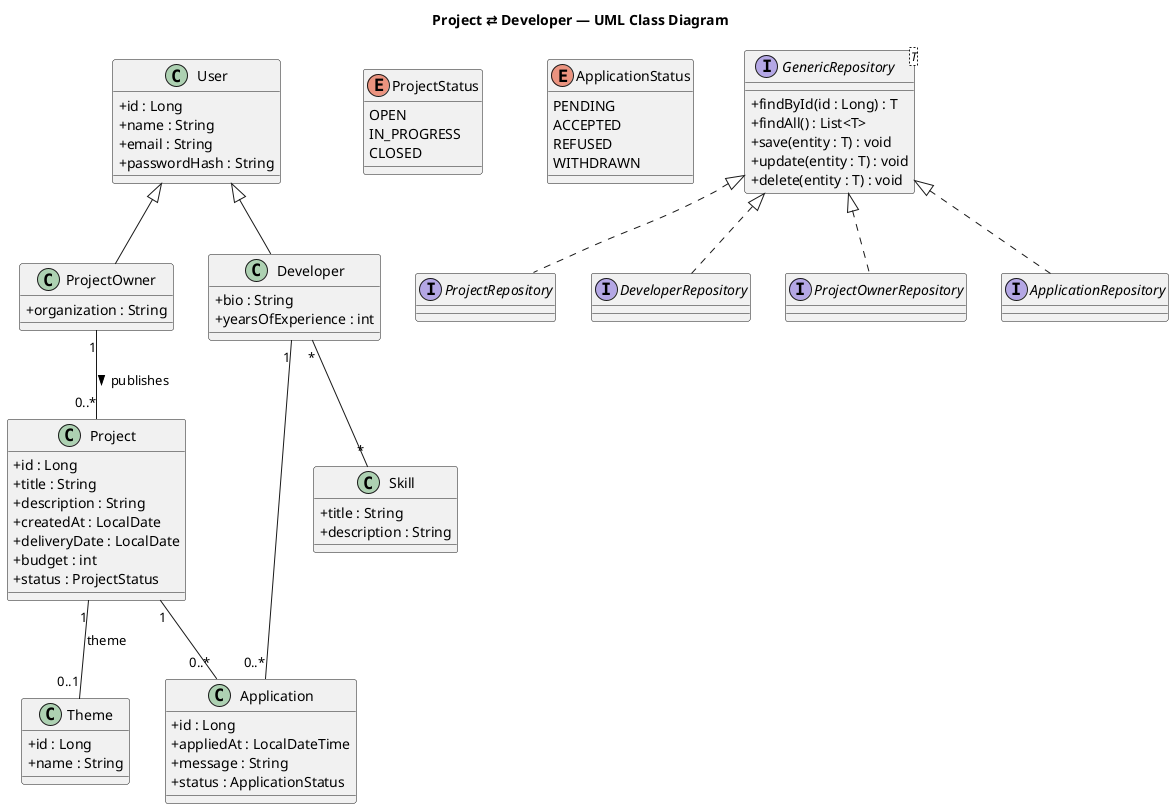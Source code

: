 @startuml
skinparam classAttributeIconSize 0
title Project ⇄ Developer — UML Class Diagram

' =======================
' Base Entities (Users)
' =======================
class User {
  +id : Long
  +name : String
  +email : String
  +passwordHash : String
}

class ProjectOwner {
  +organization : String
}

class Developer {
  +bio : String
  +yearsOfExperience : int
}

User <|-- ProjectOwner
User <|-- Developer

' =======================
' Projects
' =======================
class Project {
  +id : Long
  +title : String
  +description : String
  +createdAt : LocalDate
  +deliveryDate : LocalDate
  +budget : int
  +status : ProjectStatus
}

enum ProjectStatus {
  OPEN
  IN_PROGRESS
  CLOSED
}

' =======================
' Themes
' =======================
class Theme {
  +id : Long
  +name : String
}

Project "1" -- "0..1" Theme : theme
ProjectOwner "1" -- "0..*" Project : publishes >

' =======================
' Applications
' =======================
class Application {
  +id : Long
  +appliedAt : LocalDateTime
  +message : String
  +status : ApplicationStatus
}

enum ApplicationStatus {
  PENDING
  ACCEPTED
  REFUSED
  WITHDRAWN
}

Project "1" -- "0..*" Application
Developer "1" -- "0..*" Application

' =======================
' Skills
' =======================
class Skill {
  +title : String
  +description : String
}

Developer "*" -- "*" Skill

' =======================
' Repositories (JPA/Hibernate)
' =======================
interface GenericRepository<T> {
  +findById(id : Long) : T
  +findAll() : List<T>
  +save(entity : T) : void
  +update(entity : T) : void
  +delete(entity : T) : void
}

interface ProjectRepository
interface DeveloperRepository
interface ProjectOwnerRepository
interface ApplicationRepository

GenericRepository <|.. ProjectRepository
GenericRepository <|.. DeveloperRepository
GenericRepository <|.. ProjectOwnerRepository
GenericRepository <|.. ApplicationRepository

@enduml